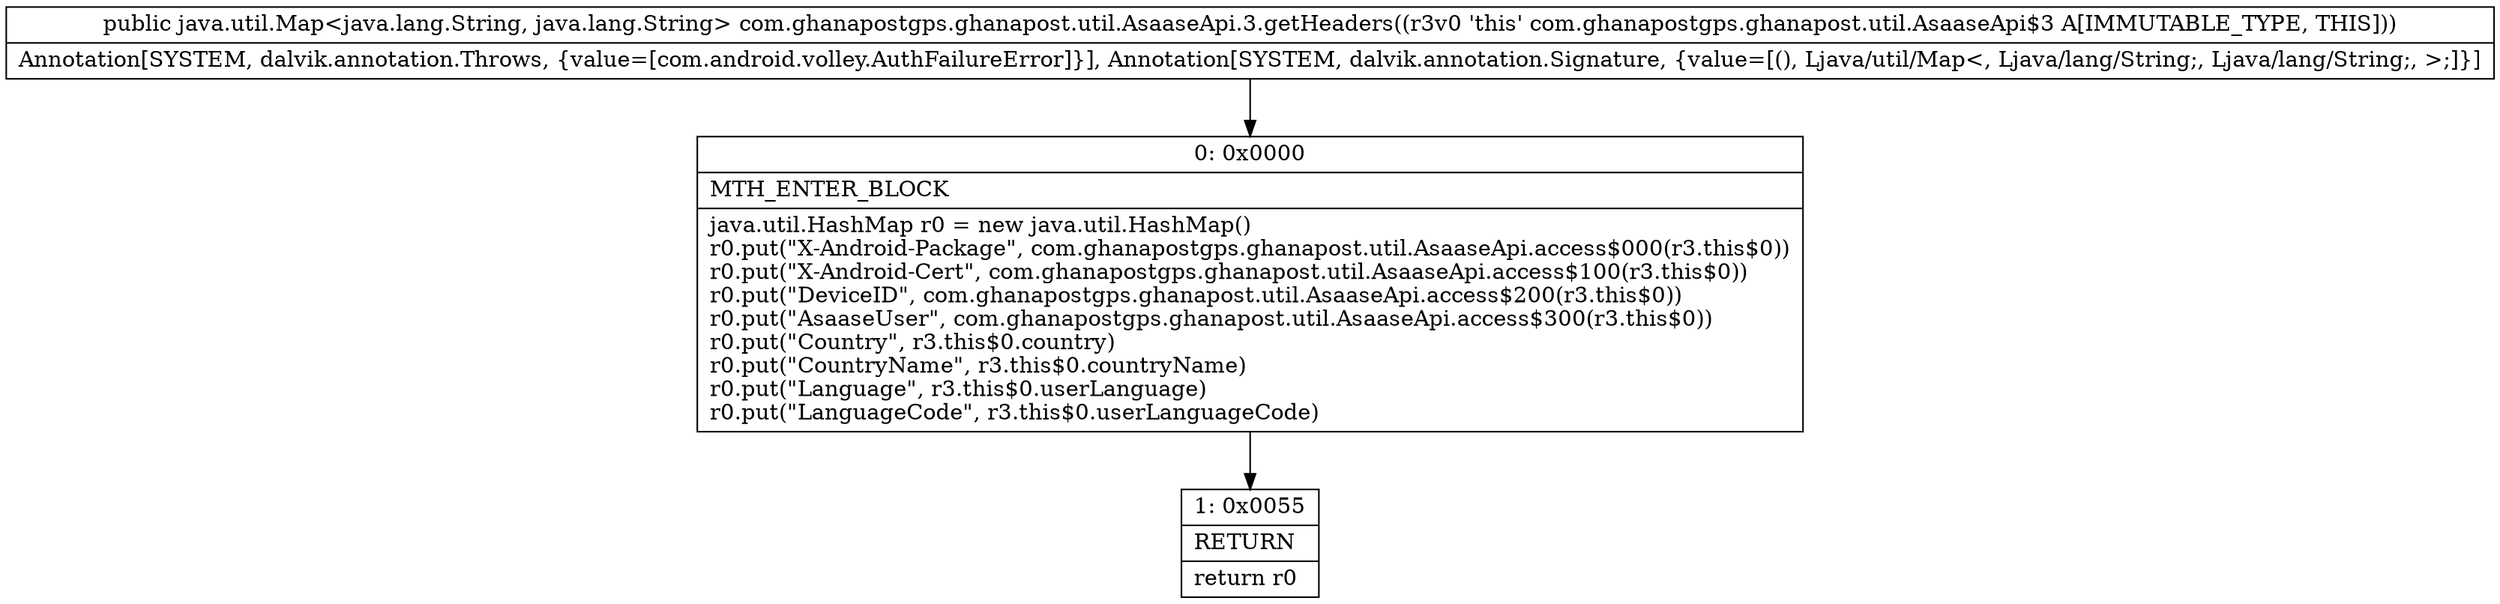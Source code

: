 digraph "CFG forcom.ghanapostgps.ghanapost.util.AsaaseApi.3.getHeaders()Ljava\/util\/Map;" {
Node_0 [shape=record,label="{0\:\ 0x0000|MTH_ENTER_BLOCK\l|java.util.HashMap r0 = new java.util.HashMap()\lr0.put(\"X\-Android\-Package\", com.ghanapostgps.ghanapost.util.AsaaseApi.access$000(r3.this$0))\lr0.put(\"X\-Android\-Cert\", com.ghanapostgps.ghanapost.util.AsaaseApi.access$100(r3.this$0))\lr0.put(\"DeviceID\", com.ghanapostgps.ghanapost.util.AsaaseApi.access$200(r3.this$0))\lr0.put(\"AsaaseUser\", com.ghanapostgps.ghanapost.util.AsaaseApi.access$300(r3.this$0))\lr0.put(\"Country\", r3.this$0.country)\lr0.put(\"CountryName\", r3.this$0.countryName)\lr0.put(\"Language\", r3.this$0.userLanguage)\lr0.put(\"LanguageCode\", r3.this$0.userLanguageCode)\l}"];
Node_1 [shape=record,label="{1\:\ 0x0055|RETURN\l|return r0\l}"];
MethodNode[shape=record,label="{public java.util.Map\<java.lang.String, java.lang.String\> com.ghanapostgps.ghanapost.util.AsaaseApi.3.getHeaders((r3v0 'this' com.ghanapostgps.ghanapost.util.AsaaseApi$3 A[IMMUTABLE_TYPE, THIS]))  | Annotation[SYSTEM, dalvik.annotation.Throws, \{value=[com.android.volley.AuthFailureError]\}], Annotation[SYSTEM, dalvik.annotation.Signature, \{value=[(), Ljava\/util\/Map\<, Ljava\/lang\/String;, Ljava\/lang\/String;, \>;]\}]\l}"];
MethodNode -> Node_0;
Node_0 -> Node_1;
}

